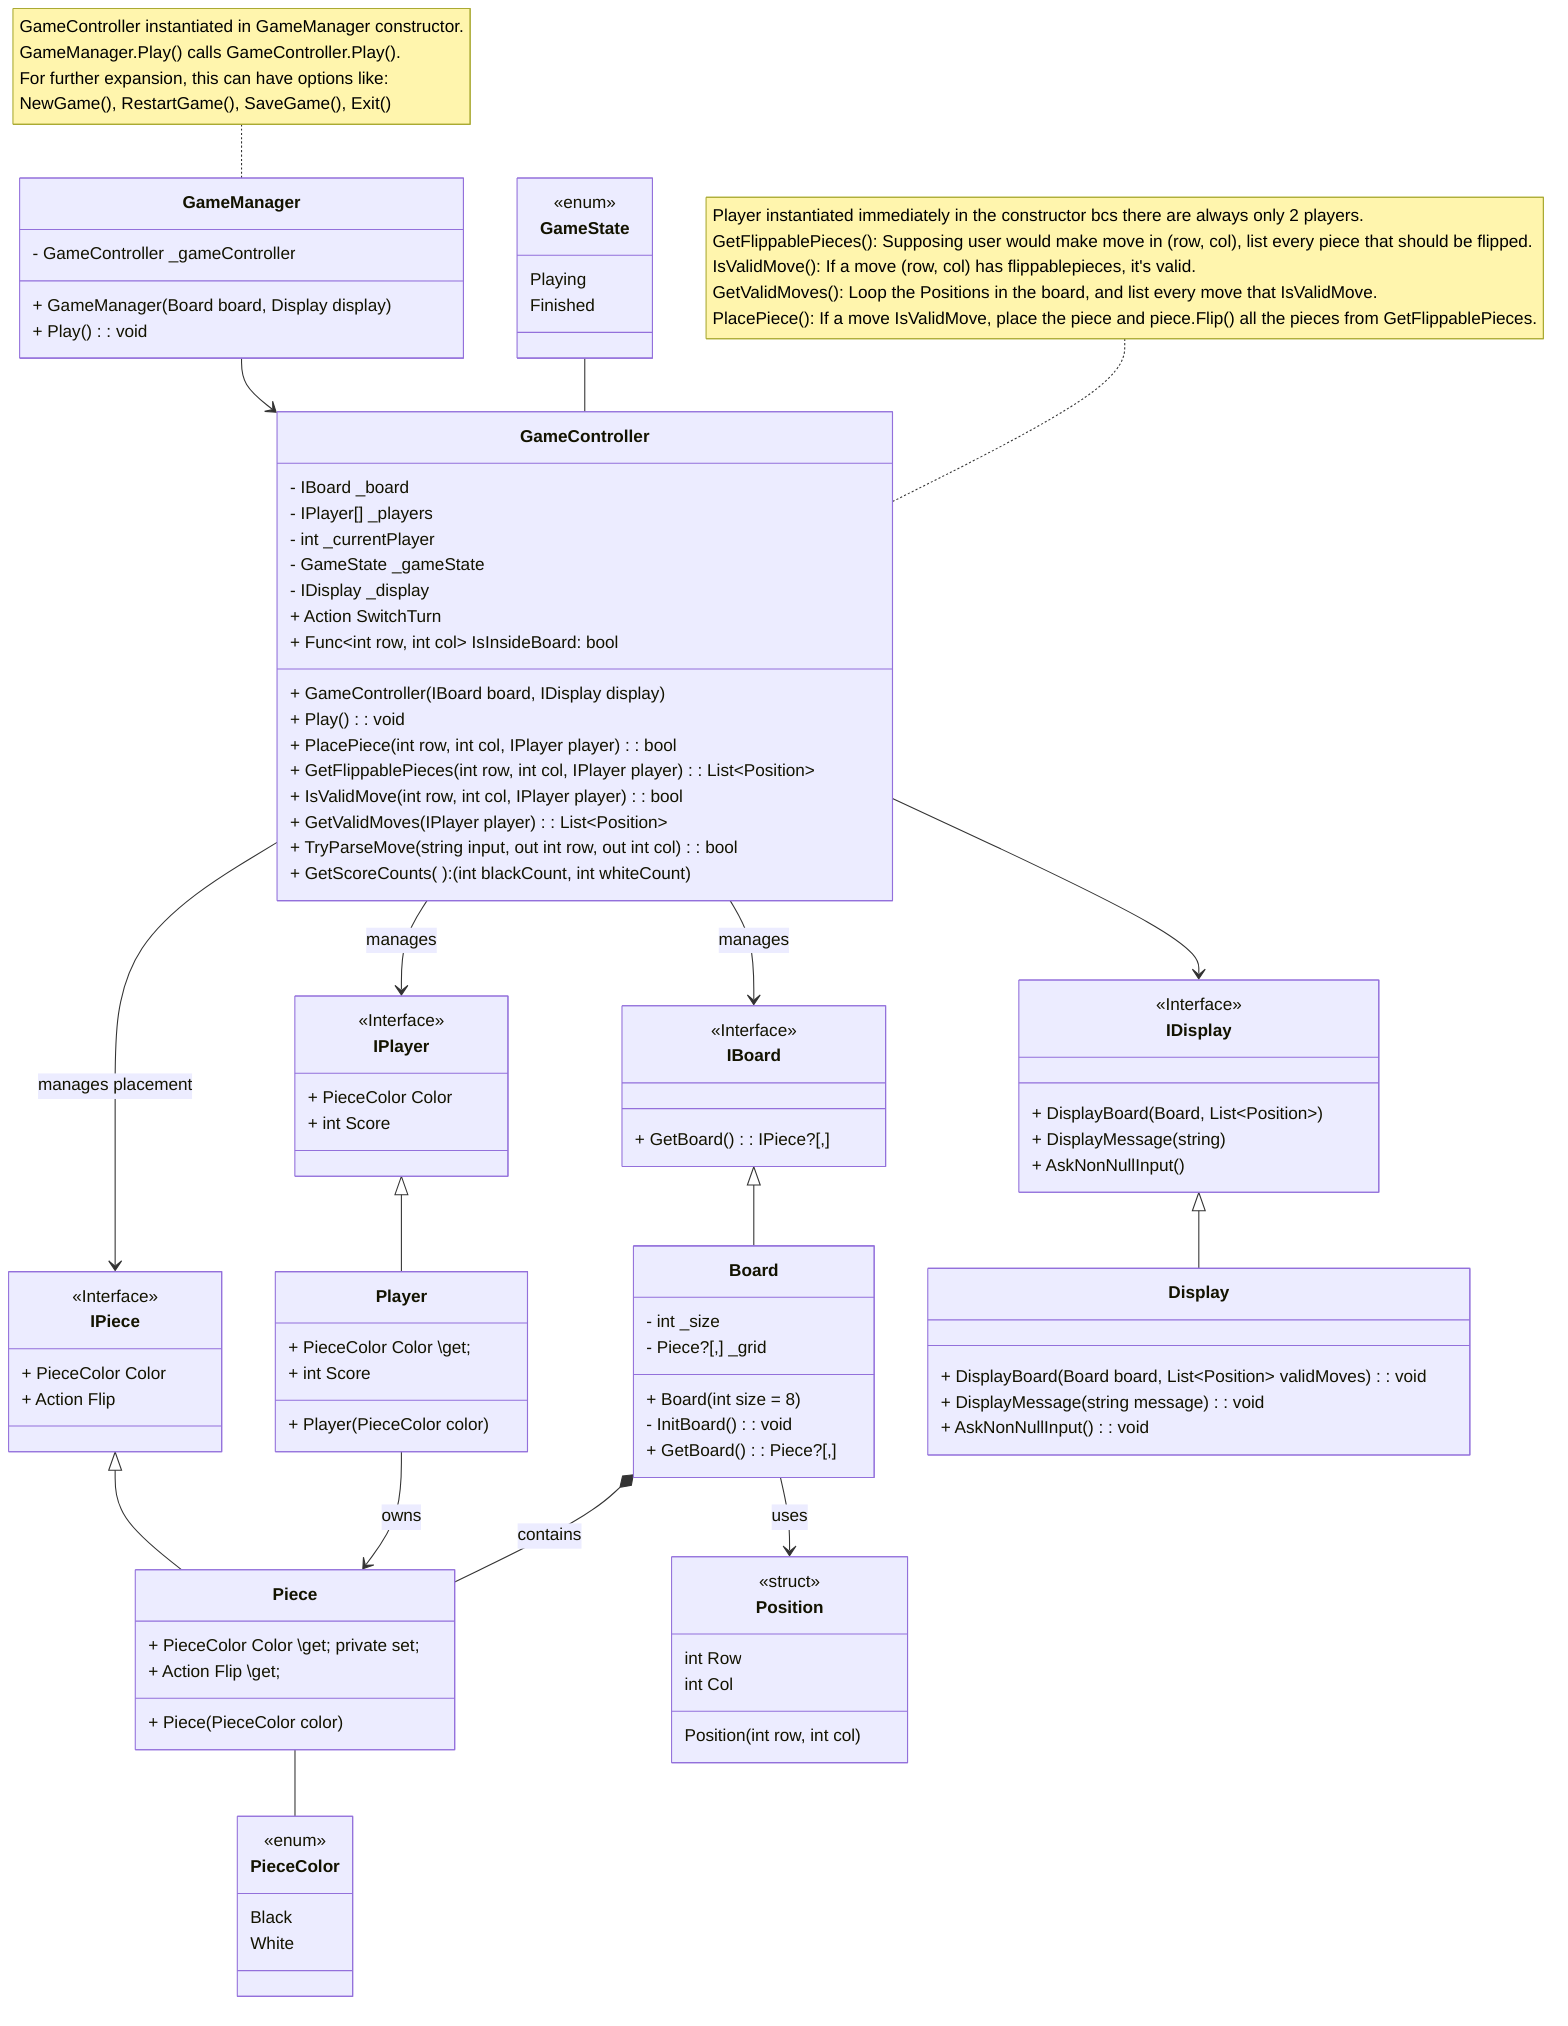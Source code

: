 classDiagram
    GameController --> IBoard : manages
    GameController --> IPlayer : manages
    GameController --> IPiece : manages placement
    GameController --> IDisplay
    GameState -- GameController
    Board *-- Piece : contains
    Board --> Position : uses
    Player --> Piece : owns
    Piece -- PieceColor
    IDisplay <|-- Display
    IBoard <|-- Board
    IPlayer <|-- Player
    IPiece <|-- Piece
    GameManager --> GameController

    class Display {
        + DisplayBoard(Board board, List~Position~ validMoves): void
        + DisplayMessage(string message): void
        + AskNonNullInput( ): void
    }

    class GameManager {
        - GameController _gameController
        + GameManager(Board board, Display display)
        + Play( ): void
    }
    note for GameManager "GameController instantiated in GameManager constructor.
    GameManager.Play() calls GameController.Play().
    For further expansion, this can have options like:
    NewGame(), RestartGame(), SaveGame(), Exit()"

    class GameController {
        - IBoard _board
        - IPlayer[] _players
        - int _currentPlayer
        - GameState _gameState
        - IDisplay _display
        + Action SwitchTurn
        + Func~int row, int col~ IsInsideBoard: bool
        + GameController(IBoard board, IDisplay display)
        + Play( ): void
        + PlacePiece(int row, int col, IPlayer player): bool
        + GetFlippablePieces(int row, int col, IPlayer player): List~Position~
        + IsValidMove(int row, int col, IPlayer player): bool
        + GetValidMoves(IPlayer player): List~Position~
        + TryParseMove(string input, out int row, out int col): bool
        + GetScoreCounts( ): (int blackCount, int whiteCount)
    }
    note for GameController "Player instantiated immediately in the constructor bcs there are always only 2 players.
    GetFlippablePieces(): Supposing user would make move in (row, col), list every piece that should be flipped.
    IsValidMove(): If a move (row, col) has flippablepieces, it's valid.
    GetValidMoves(): Loop the Positions in the board, and list every move that IsValidMove.
    PlacePiece(): If a move IsValidMove, place the piece and piece.Flip() all the pieces from GetFlippablePieces.
    "

    class Board {
        - int _size
        - Piece?[,] _grid
        + Board(int size = 8)
        - InitBoard(): void
        + GetBoard(): Piece?[,]
    }

    class Piece {
        + PieceColor Color \\get; private set;
        + Action Flip \\get;
        + Piece(PieceColor color)
    }

    class Player {
        + PieceColor Color \\get;
        + int Score
        + Player(PieceColor color)
    }

    class Position {
        <<struct>>
        int Row
        int Col
        Position(int row, int col)
    }

    class PieceColor {
        <<enum>>
        Black
        White
    }
    %% Black marked with X, White marked with O

    class GameState {
        <<enum>>
        Playing
        Finished
    }

    class IDisplay {
        <<Interface>>
        + DisplayBoard(Board, List~Position~)
        + DisplayMessage(string)
        + AskNonNullInput()
    }

    class IBoard {
        <<Interface>>
        + GetBoard(): IPiece?[,]
    }

    class IPiece {
        <<Interface>>
        + PieceColor Color
        + Action Flip
    }

    class IPlayer {
        <<Interface>>
        + PieceColor Color
        + int Score
    }


%% Rules:

%% 2 players (Black & White), on 8x8 board.

%% Initial board: 4 pieces at the center with this configuration:
%% W B      or      O X
%% B W              X O

%% Black moves first.

%% Black (White) place a black (white) piece on the board, 
%% in such a way that there is at least one straight 
%% (horizontal, vertical, or diagonal) occupied line 
%% between the new piece and another black (white) piece, 
%% with one or more contiguous white (black) pieces between them.

%% After placing the piece, 
%% Black (White) flips all white pieces lying on a straight line
%% between the new piece and any existing black (white) pieces.

%% All flipped pieces are now black (white).

%% Players alternate taking turns.

%% If a player does not have any valid moves,
%% play passes back to the other player.

%% When neither player can move, the game ends.

%% A game of Othello may end before the board is completely filled.

%% The player with the most pieces on the board at the end of the game wins.

%% If both players have the same number of pieces, then the game is a draw.